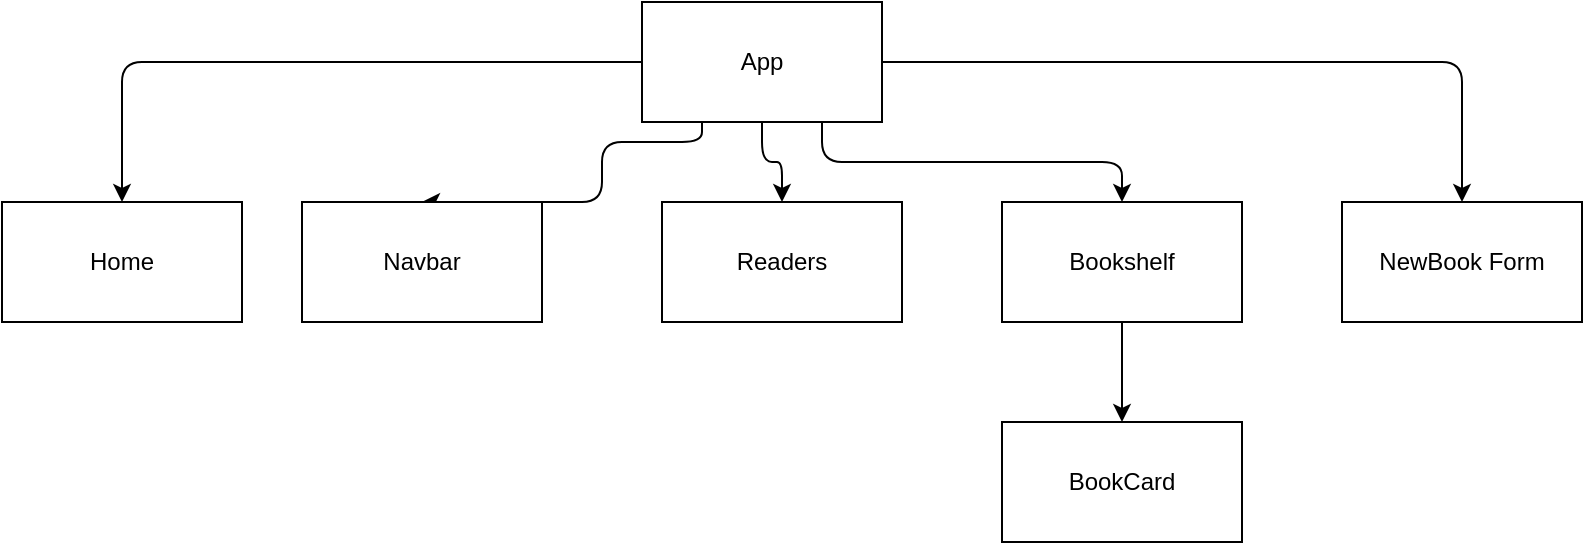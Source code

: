 <mxfile>
    <diagram id="bVmsdUiDPugANTLgw9nk" name="Page-1">
        <mxGraphModel dx="816" dy="-291" grid="1" gridSize="10" guides="1" tooltips="1" connect="1" arrows="1" fold="1" page="1" pageScale="1" pageWidth="850" pageHeight="1100" math="0" shadow="0">
            <root>
                <mxCell id="0"/>
                <mxCell id="1" parent="0"/>
                <mxCell id="2" style="edgeStyle=orthogonalEdgeStyle;html=1;entryX=0.5;entryY=0;entryDx=0;entryDy=0;" edge="1" parent="1" source="7" target="8">
                    <mxGeometry relative="1" as="geometry"/>
                </mxCell>
                <mxCell id="3" style="edgeStyle=orthogonalEdgeStyle;html=1;exitX=0.25;exitY=1;exitDx=0;exitDy=0;entryX=0.5;entryY=0;entryDx=0;entryDy=0;" edge="1" parent="1" source="7" target="9">
                    <mxGeometry relative="1" as="geometry">
                        <Array as="points">
                            <mxPoint x="380" y="1210"/>
                            <mxPoint x="330" y="1210"/>
                        </Array>
                    </mxGeometry>
                </mxCell>
                <mxCell id="4" style="edgeStyle=orthogonalEdgeStyle;html=1;entryX=0.5;entryY=0;entryDx=0;entryDy=0;" edge="1" parent="1" source="7" target="10">
                    <mxGeometry relative="1" as="geometry"/>
                </mxCell>
                <mxCell id="5" style="edgeStyle=orthogonalEdgeStyle;html=1;exitX=0.75;exitY=1;exitDx=0;exitDy=0;entryX=0.5;entryY=0;entryDx=0;entryDy=0;" edge="1" parent="1" source="7" target="14">
                    <mxGeometry relative="1" as="geometry"/>
                </mxCell>
                <mxCell id="6" style="edgeStyle=orthogonalEdgeStyle;html=1;" edge="1" parent="1" source="7" target="12">
                    <mxGeometry relative="1" as="geometry"/>
                </mxCell>
                <mxCell id="7" value="App" style="whiteSpace=wrap;html=1;" vertex="1" parent="1">
                    <mxGeometry x="350" y="1140" width="120" height="60" as="geometry"/>
                </mxCell>
                <mxCell id="8" value="Home" style="whiteSpace=wrap;html=1;" vertex="1" parent="1">
                    <mxGeometry x="30" y="1240" width="120" height="60" as="geometry"/>
                </mxCell>
                <mxCell id="9" value="Navbar" style="whiteSpace=wrap;html=1;" vertex="1" parent="1">
                    <mxGeometry x="180" y="1240" width="120" height="60" as="geometry"/>
                </mxCell>
                <mxCell id="10" value="NewBook Form" style="whiteSpace=wrap;html=1;" vertex="1" parent="1">
                    <mxGeometry x="700" y="1240" width="120" height="60" as="geometry"/>
                </mxCell>
                <mxCell id="11" value="BookCard" style="whiteSpace=wrap;html=1;" vertex="1" parent="1">
                    <mxGeometry x="530" y="1350" width="120" height="60" as="geometry"/>
                </mxCell>
                <mxCell id="12" value="Readers" style="whiteSpace=wrap;html=1;" vertex="1" parent="1">
                    <mxGeometry x="360" y="1240" width="120" height="60" as="geometry"/>
                </mxCell>
                <mxCell id="13" style="edgeStyle=none;html=1;entryX=0.5;entryY=0;entryDx=0;entryDy=0;" edge="1" parent="1" source="14" target="11">
                    <mxGeometry relative="1" as="geometry"/>
                </mxCell>
                <mxCell id="14" value="Bookshelf" style="whiteSpace=wrap;html=1;" vertex="1" parent="1">
                    <mxGeometry x="530" y="1240" width="120" height="60" as="geometry"/>
                </mxCell>
            </root>
        </mxGraphModel>
    </diagram>
</mxfile>